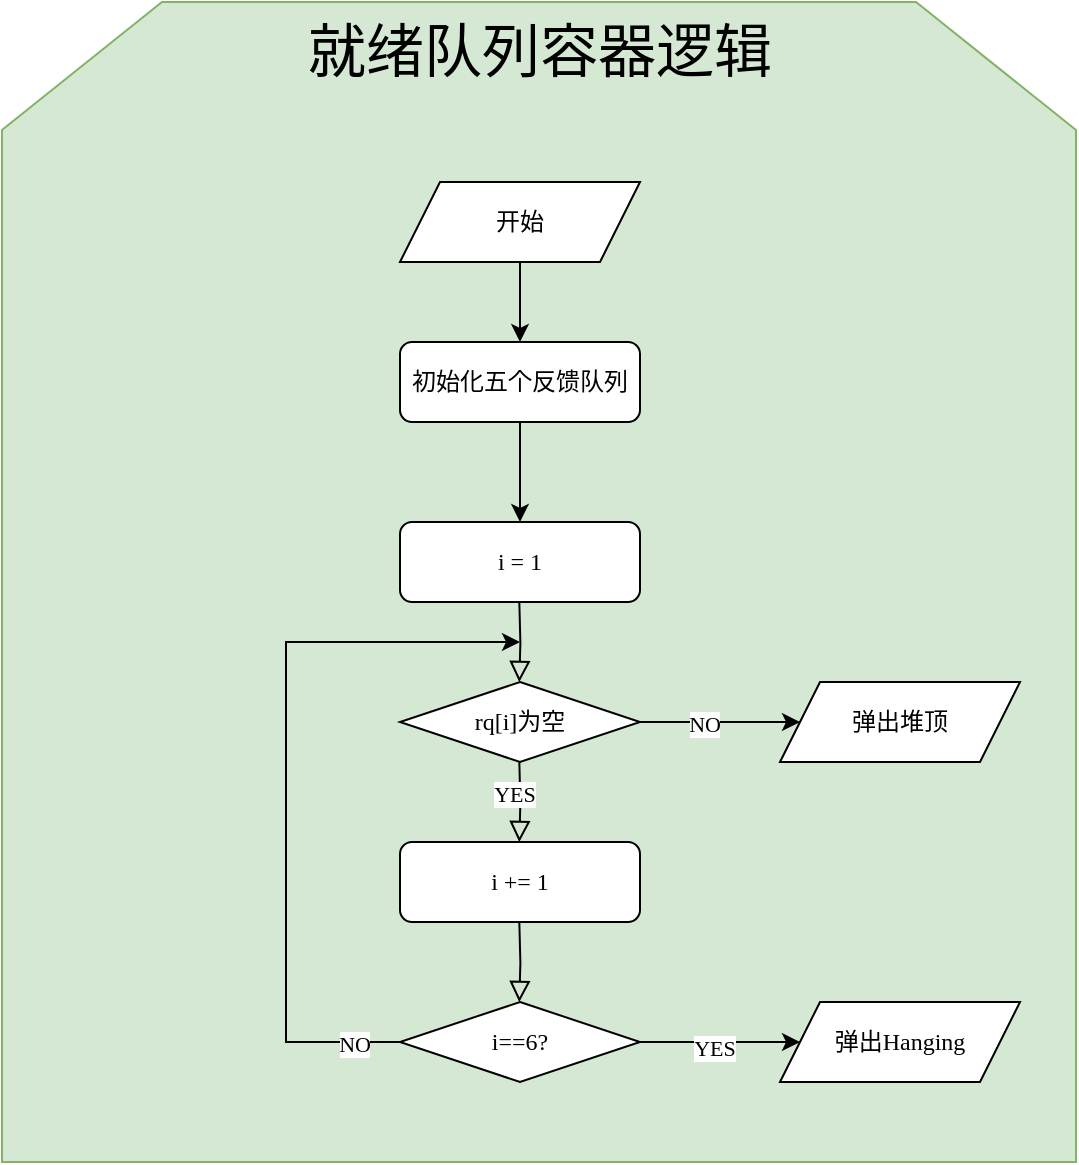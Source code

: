 <mxfile version="24.8.0">
  <diagram id="C5RBs43oDa-KdzZeNtuy" name="Page-1">
    <mxGraphModel dx="1781" dy="605" grid="1" gridSize="10" guides="1" tooltips="1" connect="1" arrows="1" fold="1" page="1" pageScale="1" pageWidth="827" pageHeight="1169" background="none" math="0" shadow="0">
      <root>
        <mxCell id="WIyWlLk6GJQsqaUBKTNV-0" />
        <mxCell id="WIyWlLk6GJQsqaUBKTNV-1" parent="WIyWlLk6GJQsqaUBKTNV-0" />
        <mxCell id="Aa_82JWmDp6JhZ9m2i8k-0" value="" style="shape=loopLimit;whiteSpace=wrap;html=1;fontFamily=Times New Roman;fillColor=#d5e8d4;strokeColor=#82b366;size=80;" parent="WIyWlLk6GJQsqaUBKTNV-1" vertex="1">
          <mxGeometry x="-682" y="70" width="537" height="580" as="geometry" />
        </mxCell>
        <mxCell id="ckViZlqFNIWQCfP066J6-1" style="edgeStyle=orthogonalEdgeStyle;rounded=0;orthogonalLoop=1;jettySize=auto;html=1;entryX=0.5;entryY=0;entryDx=0;entryDy=0;" parent="WIyWlLk6GJQsqaUBKTNV-1" source="94BxgcNmghaYFvl587qx-0" target="94BxgcNmghaYFvl587qx-16" edge="1">
          <mxGeometry relative="1" as="geometry" />
        </mxCell>
        <mxCell id="94BxgcNmghaYFvl587qx-0" value="初始化五个反馈队列" style="rounded=1;whiteSpace=wrap;html=1;fontSize=12;glass=0;strokeWidth=1;shadow=0;fontFamily=Times New Roman;" parent="WIyWlLk6GJQsqaUBKTNV-1" vertex="1">
          <mxGeometry x="-483" y="240" width="120" height="40" as="geometry" />
        </mxCell>
        <mxCell id="ckViZlqFNIWQCfP066J6-2" style="edgeStyle=orthogonalEdgeStyle;rounded=0;orthogonalLoop=1;jettySize=auto;html=1;" parent="WIyWlLk6GJQsqaUBKTNV-1" source="94BxgcNmghaYFvl587qx-8" target="94BxgcNmghaYFvl587qx-0" edge="1">
          <mxGeometry relative="1" as="geometry" />
        </mxCell>
        <mxCell id="94BxgcNmghaYFvl587qx-8" value="开始" style="shape=parallelogram;perimeter=parallelogramPerimeter;whiteSpace=wrap;html=1;fixedSize=1;fontFamily=Times New Roman;" parent="WIyWlLk6GJQsqaUBKTNV-1" vertex="1">
          <mxGeometry x="-483" y="160" width="120" height="40" as="geometry" />
        </mxCell>
        <mxCell id="94BxgcNmghaYFvl587qx-16" value="i = 1" style="rounded=1;whiteSpace=wrap;html=1;fontSize=12;glass=0;strokeWidth=1;shadow=0;fontFamily=Times New Roman;" parent="WIyWlLk6GJQsqaUBKTNV-1" vertex="1">
          <mxGeometry x="-483" y="330" width="120" height="40" as="geometry" />
        </mxCell>
        <mxCell id="94BxgcNmghaYFvl587qx-17" value="rq[i]为空" style="rhombus;whiteSpace=wrap;html=1;fontFamily=Times New Roman;" parent="WIyWlLk6GJQsqaUBKTNV-1" vertex="1">
          <mxGeometry x="-483" y="410" width="120" height="40" as="geometry" />
        </mxCell>
        <mxCell id="94BxgcNmghaYFvl587qx-18" value="" style="rounded=0;html=1;jettySize=auto;orthogonalLoop=1;fontSize=11;endArrow=block;endFill=0;endSize=8;strokeWidth=1;shadow=0;labelBackgroundColor=none;edgeStyle=orthogonalEdgeStyle;fontFamily=Times New Roman;" parent="WIyWlLk6GJQsqaUBKTNV-1" edge="1">
          <mxGeometry relative="1" as="geometry">
            <mxPoint x="-423.34" y="370" as="sourcePoint" />
            <mxPoint x="-423.34" y="410" as="targetPoint" />
          </mxGeometry>
        </mxCell>
        <mxCell id="94BxgcNmghaYFvl587qx-20" value="" style="rounded=0;html=1;jettySize=auto;orthogonalLoop=1;fontSize=11;endArrow=block;endFill=0;endSize=8;strokeWidth=1;shadow=0;labelBackgroundColor=none;edgeStyle=orthogonalEdgeStyle;fontFamily=Times New Roman;" parent="WIyWlLk6GJQsqaUBKTNV-1" edge="1">
          <mxGeometry relative="1" as="geometry">
            <mxPoint x="-423.34" y="450" as="sourcePoint" />
            <mxPoint x="-423.34" y="490" as="targetPoint" />
          </mxGeometry>
        </mxCell>
        <mxCell id="94BxgcNmghaYFvl587qx-26" value="YES" style="edgeLabel;html=1;align=center;verticalAlign=middle;resizable=0;points=[];fontFamily=Times New Roman;" parent="94BxgcNmghaYFvl587qx-20" vertex="1" connectable="0">
          <mxGeometry x="-0.235" y="-3" relative="1" as="geometry">
            <mxPoint as="offset" />
          </mxGeometry>
        </mxCell>
        <mxCell id="94BxgcNmghaYFvl587qx-21" value="i += 1" style="rounded=1;whiteSpace=wrap;html=1;fontSize=12;glass=0;strokeWidth=1;shadow=0;fontFamily=Times New Roman;" parent="WIyWlLk6GJQsqaUBKTNV-1" vertex="1">
          <mxGeometry x="-483" y="490" width="120" height="40" as="geometry" />
        </mxCell>
        <mxCell id="94BxgcNmghaYFvl587qx-22" value="" style="rounded=0;html=1;jettySize=auto;orthogonalLoop=1;fontSize=11;endArrow=block;endFill=0;endSize=8;strokeWidth=1;shadow=0;labelBackgroundColor=none;edgeStyle=orthogonalEdgeStyle;fontFamily=Times New Roman;" parent="WIyWlLk6GJQsqaUBKTNV-1" edge="1">
          <mxGeometry relative="1" as="geometry">
            <mxPoint x="-423.34" y="530" as="sourcePoint" />
            <mxPoint x="-423.34" y="570" as="targetPoint" />
          </mxGeometry>
        </mxCell>
        <mxCell id="94BxgcNmghaYFvl587qx-32" style="edgeStyle=orthogonalEdgeStyle;rounded=0;orthogonalLoop=1;jettySize=auto;html=1;fontFamily=Times New Roman;" parent="WIyWlLk6GJQsqaUBKTNV-1" source="94BxgcNmghaYFvl587qx-23" edge="1">
          <mxGeometry relative="1" as="geometry">
            <mxPoint x="-423" y="390" as="targetPoint" />
            <Array as="points">
              <mxPoint x="-540" y="590" />
              <mxPoint x="-540" y="390" />
            </Array>
          </mxGeometry>
        </mxCell>
        <mxCell id="94BxgcNmghaYFvl587qx-33" value="NO" style="edgeLabel;html=1;align=center;verticalAlign=middle;resizable=0;points=[];fontFamily=Times New Roman;" parent="94BxgcNmghaYFvl587qx-32" vertex="1" connectable="0">
          <mxGeometry x="-0.875" y="1" relative="1" as="geometry">
            <mxPoint as="offset" />
          </mxGeometry>
        </mxCell>
        <mxCell id="94BxgcNmghaYFvl587qx-23" value="i==6?" style="rhombus;whiteSpace=wrap;html=1;fontFamily=Times New Roman;" parent="WIyWlLk6GJQsqaUBKTNV-1" vertex="1">
          <mxGeometry x="-483" y="570" width="120" height="40" as="geometry" />
        </mxCell>
        <mxCell id="94BxgcNmghaYFvl587qx-28" value="" style="endArrow=classic;html=1;rounded=0;exitX=1;exitY=0.5;exitDx=0;exitDy=0;entryX=0;entryY=0.5;entryDx=0;entryDy=0;fontFamily=Times New Roman;" parent="WIyWlLk6GJQsqaUBKTNV-1" source="94BxgcNmghaYFvl587qx-17" edge="1">
          <mxGeometry width="50" height="50" relative="1" as="geometry">
            <mxPoint x="-303" y="440" as="sourcePoint" />
            <mxPoint x="-283" y="430" as="targetPoint" />
          </mxGeometry>
        </mxCell>
        <mxCell id="94BxgcNmghaYFvl587qx-29" value="NO" style="edgeLabel;html=1;align=center;verticalAlign=middle;resizable=0;points=[];fontFamily=Times New Roman;" parent="94BxgcNmghaYFvl587qx-28" vertex="1" connectable="0">
          <mxGeometry x="-0.201" y="-1" relative="1" as="geometry">
            <mxPoint as="offset" />
          </mxGeometry>
        </mxCell>
        <mxCell id="94BxgcNmghaYFvl587qx-34" value="" style="endArrow=classic;html=1;rounded=0;exitX=1;exitY=0.5;exitDx=0;exitDy=0;fontFamily=Times New Roman;" parent="WIyWlLk6GJQsqaUBKTNV-1" source="94BxgcNmghaYFvl587qx-23" edge="1">
          <mxGeometry width="50" height="50" relative="1" as="geometry">
            <mxPoint x="-313" y="580" as="sourcePoint" />
            <mxPoint x="-283" y="590" as="targetPoint" />
          </mxGeometry>
        </mxCell>
        <mxCell id="94BxgcNmghaYFvl587qx-36" value="YES" style="edgeLabel;html=1;align=center;verticalAlign=middle;resizable=0;points=[];fontFamily=Times New Roman;" parent="94BxgcNmghaYFvl587qx-34" vertex="1" connectable="0">
          <mxGeometry x="-0.075" y="-2" relative="1" as="geometry">
            <mxPoint y="1" as="offset" />
          </mxGeometry>
        </mxCell>
        <mxCell id="94BxgcNmghaYFvl587qx-37" value="弹出堆顶" style="shape=parallelogram;perimeter=parallelogramPerimeter;whiteSpace=wrap;html=1;fixedSize=1;fontFamily=Times New Roman;" parent="WIyWlLk6GJQsqaUBKTNV-1" vertex="1">
          <mxGeometry x="-293" y="410" width="120" height="40" as="geometry" />
        </mxCell>
        <mxCell id="94BxgcNmghaYFvl587qx-38" value="弹出Hanging" style="shape=parallelogram;perimeter=parallelogramPerimeter;whiteSpace=wrap;html=1;fixedSize=1;fontFamily=Times New Roman;" parent="WIyWlLk6GJQsqaUBKTNV-1" vertex="1">
          <mxGeometry x="-293" y="570" width="120" height="40" as="geometry" />
        </mxCell>
        <mxCell id="Aa_82JWmDp6JhZ9m2i8k-1" value="&lt;font style=&quot;font-size: 29px;&quot;&gt;就绪队列容器逻辑&lt;/font&gt;" style="text;html=1;align=center;verticalAlign=middle;whiteSpace=wrap;rounded=0;" parent="WIyWlLk6GJQsqaUBKTNV-1" vertex="1">
          <mxGeometry x="-553" y="70" width="280" height="50" as="geometry" />
        </mxCell>
      </root>
    </mxGraphModel>
  </diagram>
</mxfile>
